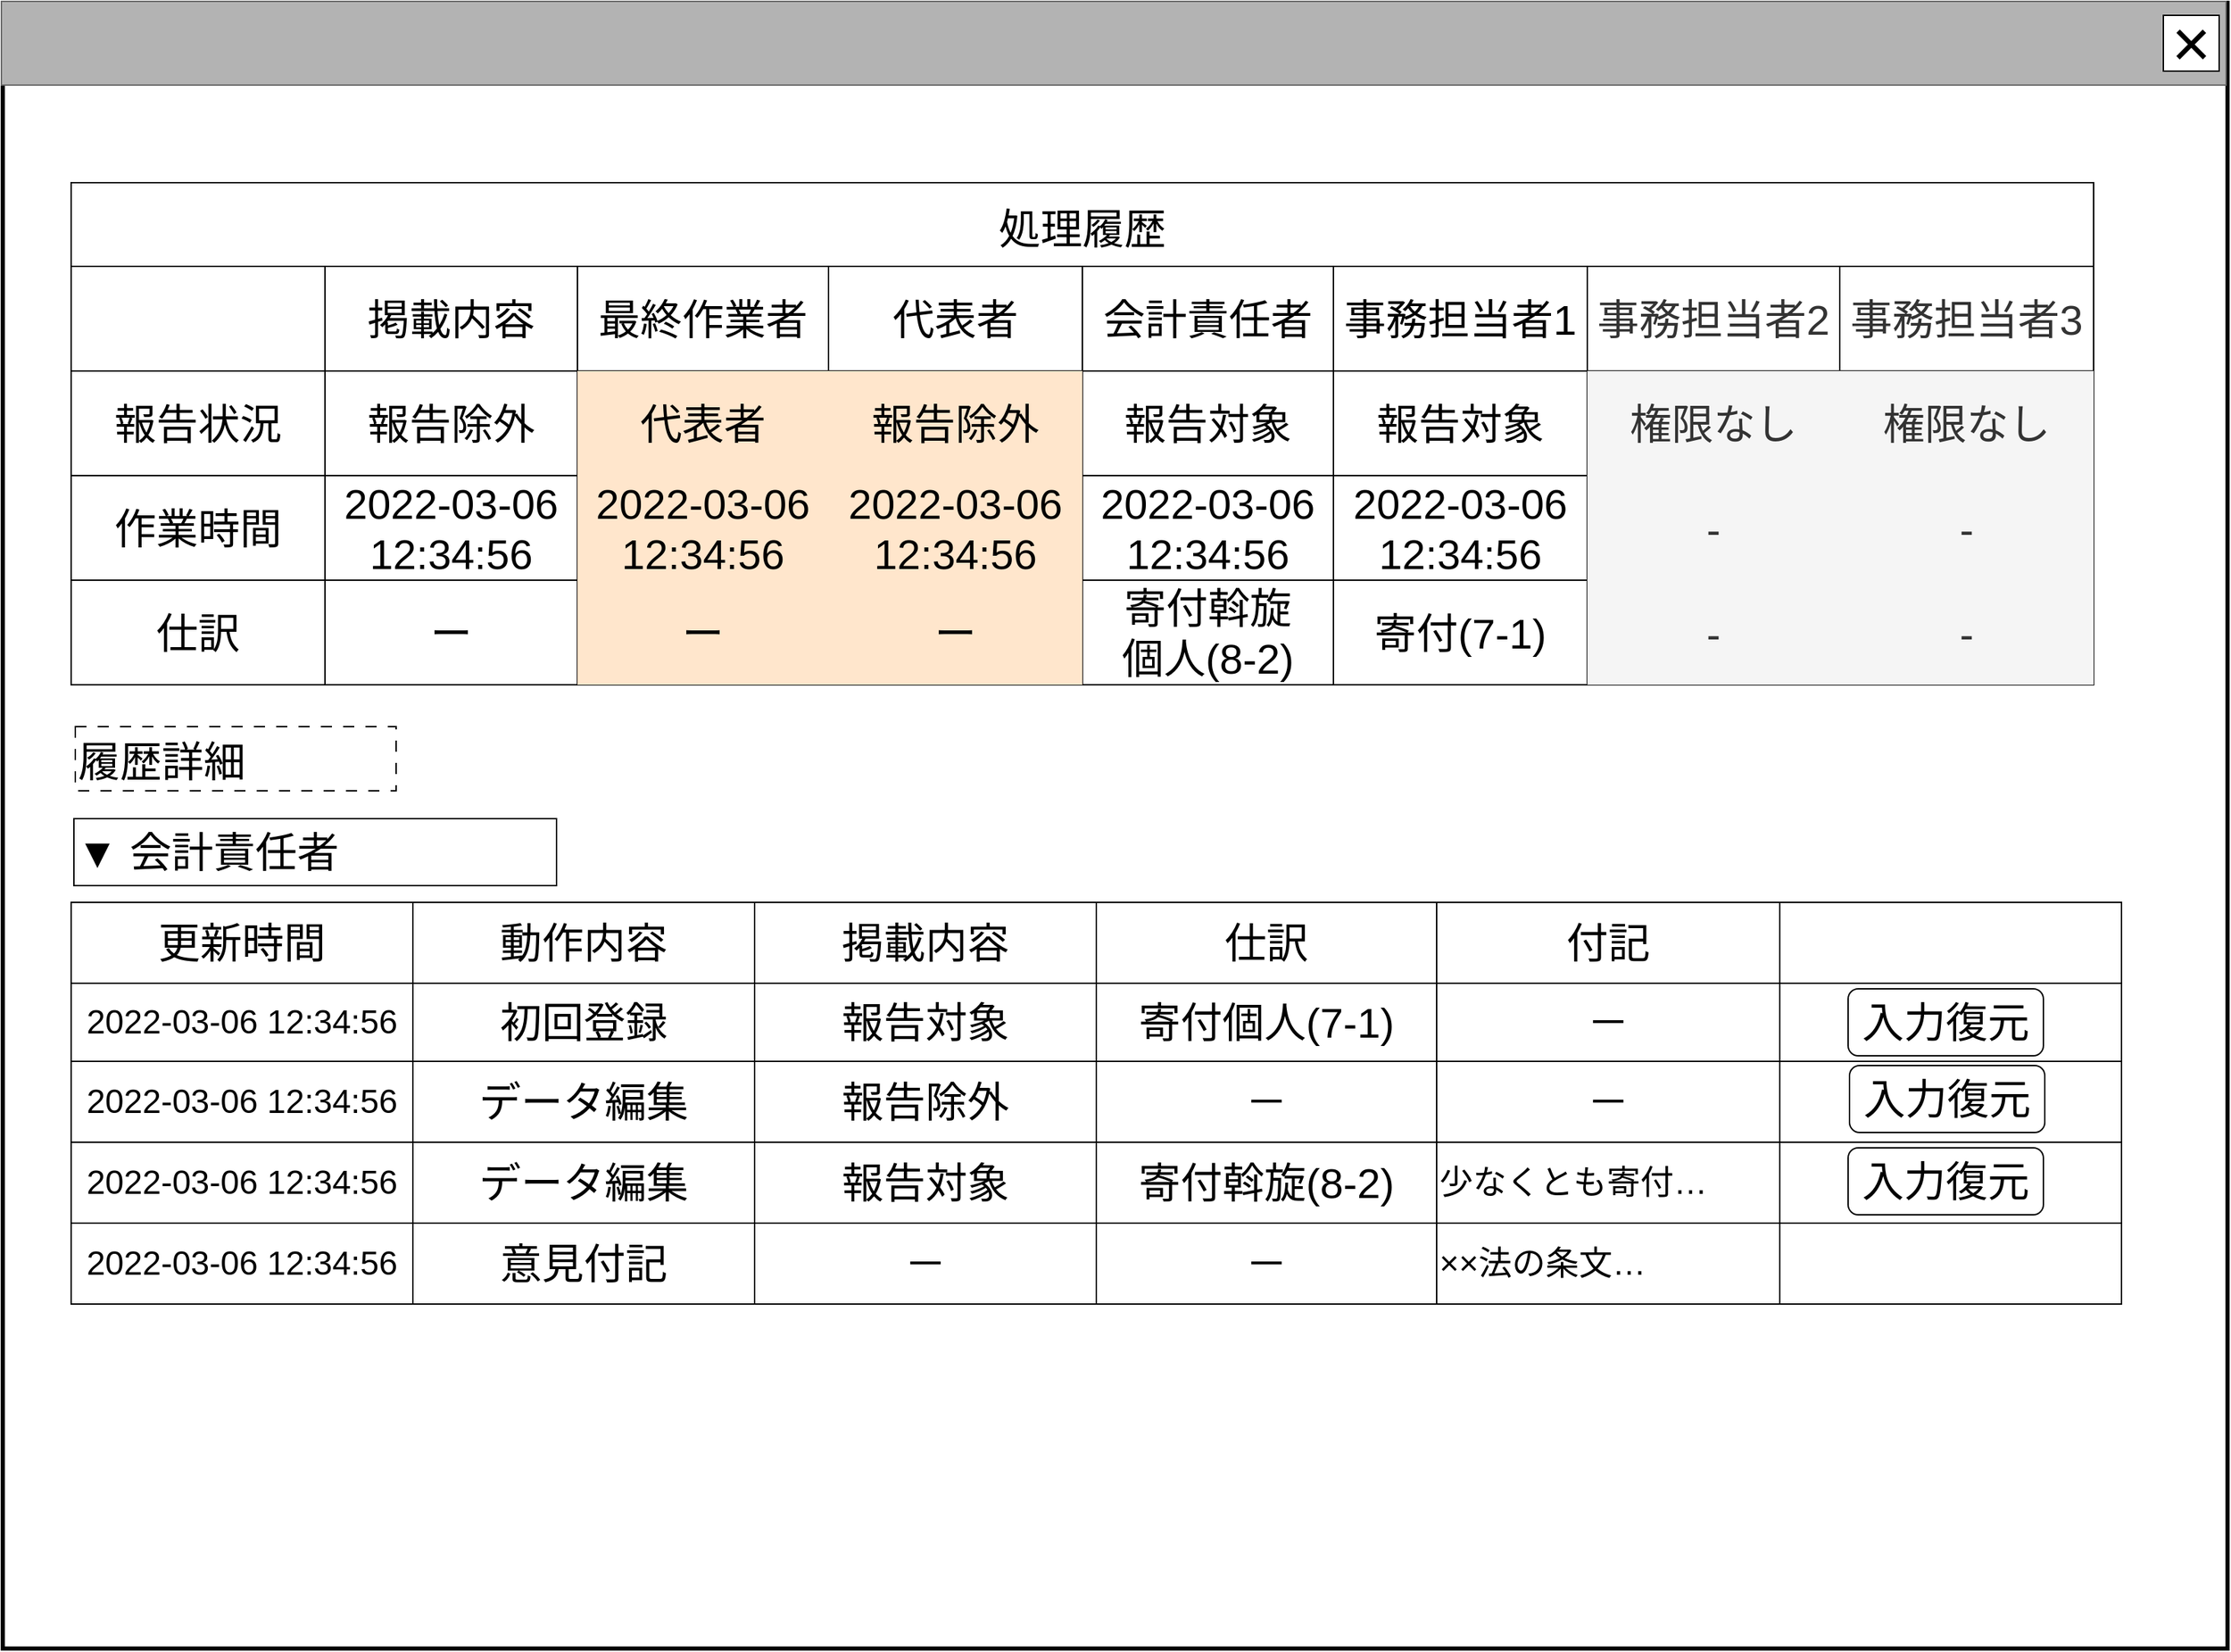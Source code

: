 <mxfile version="22.1.2" type="device">
  <diagram name="ページ1" id="LE8fIzdrHe0wcv1LTvfw">
    <mxGraphModel dx="2429" dy="1434" grid="1" gridSize="10" guides="1" tooltips="1" connect="1" arrows="1" fold="1" page="1" pageScale="1" pageWidth="1600" pageHeight="1200" math="0" shadow="0">
      <root>
        <mxCell id="0" />
        <mxCell id="cFaB45KztUIKXS-_cTrr-4" value="背景" style="locked=1;" parent="0" visible="0" />
        <mxCell id="cFaB45KztUIKXS-_cTrr-5" value="" style="rounded=0;whiteSpace=wrap;html=1;strokeWidth=3;" parent="cFaB45KztUIKXS-_cTrr-4" vertex="1">
          <mxGeometry x="1" y="1" width="1595" height="1180" as="geometry" />
        </mxCell>
        <mxCell id="cFaB45KztUIKXS-_cTrr-6" value="" style="rounded=0;whiteSpace=wrap;html=1;fillColor=#B3B3B3;fontColor=#333333;strokeColor=#666666;" parent="cFaB45KztUIKXS-_cTrr-4" vertex="1">
          <mxGeometry width="1595" height="60" as="geometry" />
        </mxCell>
        <mxCell id="cFaB45KztUIKXS-_cTrr-7" value="&lt;font style=&quot;font-size: 48px;&quot;&gt;×&lt;/font&gt;" style="rounded=0;whiteSpace=wrap;html=1;" parent="cFaB45KztUIKXS-_cTrr-4" vertex="1">
          <mxGeometry x="1550" y="10" width="40" height="40" as="geometry" />
        </mxCell>
        <mxCell id="cFaB45KztUIKXS-_cTrr-8" value="" style="rounded=0;whiteSpace=wrap;html=1;" parent="cFaB45KztUIKXS-_cTrr-4" vertex="1">
          <mxGeometry x="830" y="670" width="120" height="60" as="geometry" />
        </mxCell>
        <mxCell id="cFaB45KztUIKXS-_cTrr-9" value="ウインドウ" style="locked=1;" parent="0" />
        <mxCell id="cFaB45KztUIKXS-_cTrr-10" value="" style="rounded=0;whiteSpace=wrap;html=1;strokeWidth=3;" parent="cFaB45KztUIKXS-_cTrr-9" vertex="1">
          <mxGeometry x="1" y="1" width="1595" height="1180" as="geometry" />
        </mxCell>
        <mxCell id="cFaB45KztUIKXS-_cTrr-11" value="" style="rounded=0;whiteSpace=wrap;html=1;fillColor=#B3B3B3;fontColor=#333333;strokeColor=#666666;" parent="cFaB45KztUIKXS-_cTrr-9" vertex="1">
          <mxGeometry width="1595" height="60" as="geometry" />
        </mxCell>
        <mxCell id="cFaB45KztUIKXS-_cTrr-12" value="&lt;font style=&quot;font-size: 48px;&quot;&gt;×&lt;/font&gt;" style="rounded=0;whiteSpace=wrap;html=1;" parent="cFaB45KztUIKXS-_cTrr-9" vertex="1">
          <mxGeometry x="1550" y="10" width="40" height="40" as="geometry" />
        </mxCell>
        <mxCell id="cFaB45KztUIKXS-_cTrr-14" value="名称未設定レイヤ" style="" parent="0" />
        <mxCell id="TxczZguwrJ-QLl2Ewce2-0" value="処理履歴" style="shape=table;startSize=60;container=1;collapsible=0;childLayout=tableLayout;strokeColor=default;fontSize=30;" parent="cFaB45KztUIKXS-_cTrr-14" vertex="1">
          <mxGeometry x="50" y="130" width="1450" height="360" as="geometry" />
        </mxCell>
        <mxCell id="TxczZguwrJ-QLl2Ewce2-1" value="" style="shape=tableRow;horizontal=0;startSize=0;swimlaneHead=0;swimlaneBody=0;strokeColor=inherit;top=0;left=0;bottom=0;right=0;collapsible=0;dropTarget=0;fillColor=none;points=[[0,0.5],[1,0.5]];portConstraint=eastwest;fontSize=16;" parent="TxczZguwrJ-QLl2Ewce2-0" vertex="1">
          <mxGeometry y="60" width="1450" height="75" as="geometry" />
        </mxCell>
        <mxCell id="TxczZguwrJ-QLl2Ewce2-25" style="shape=partialRectangle;html=1;whiteSpace=wrap;connectable=0;strokeColor=inherit;overflow=hidden;fillColor=none;top=0;left=0;bottom=0;right=0;pointerEvents=1;fontSize=16;" parent="TxczZguwrJ-QLl2Ewce2-1" vertex="1">
          <mxGeometry width="182" height="75" as="geometry">
            <mxRectangle width="182" height="75" as="alternateBounds" />
          </mxGeometry>
        </mxCell>
        <mxCell id="TxczZguwrJ-QLl2Ewce2-22" value="&lt;font style=&quot;font-size: 30px;&quot;&gt;掲載内容&lt;/font&gt;" style="shape=partialRectangle;html=1;whiteSpace=wrap;connectable=0;strokeColor=inherit;overflow=hidden;fillColor=none;top=0;left=0;bottom=0;right=0;pointerEvents=1;fontSize=16;" parent="TxczZguwrJ-QLl2Ewce2-1" vertex="1">
          <mxGeometry x="182" width="181" height="75" as="geometry">
            <mxRectangle width="181" height="75" as="alternateBounds" />
          </mxGeometry>
        </mxCell>
        <mxCell id="TxczZguwrJ-QLl2Ewce2-19" value="&lt;font style=&quot;font-size: 30px;&quot;&gt;最終作業者&lt;/font&gt;" style="shape=partialRectangle;html=1;whiteSpace=wrap;connectable=0;strokeColor=inherit;overflow=hidden;fillColor=none;top=0;left=0;bottom=0;right=0;pointerEvents=1;fontSize=16;" parent="TxczZguwrJ-QLl2Ewce2-1" vertex="1">
          <mxGeometry x="363" width="180" height="75" as="geometry">
            <mxRectangle width="180" height="75" as="alternateBounds" />
          </mxGeometry>
        </mxCell>
        <mxCell id="TxczZguwrJ-QLl2Ewce2-16" value="&lt;font style=&quot;font-size: 30px;&quot;&gt;代表者&lt;/font&gt;" style="shape=partialRectangle;html=1;whiteSpace=wrap;connectable=0;strokeColor=inherit;overflow=hidden;fillColor=none;top=0;left=0;bottom=0;right=0;pointerEvents=1;fontSize=16;" parent="TxczZguwrJ-QLl2Ewce2-1" vertex="1">
          <mxGeometry x="543" width="182" height="75" as="geometry">
            <mxRectangle width="182" height="75" as="alternateBounds" />
          </mxGeometry>
        </mxCell>
        <mxCell id="TxczZguwrJ-QLl2Ewce2-2" value="&lt;font style=&quot;font-size: 30px;&quot;&gt;会計責任者&lt;/font&gt;" style="shape=partialRectangle;html=1;whiteSpace=wrap;connectable=0;strokeColor=inherit;overflow=hidden;fillColor=none;top=0;left=0;bottom=0;right=0;pointerEvents=1;fontSize=16;" parent="TxczZguwrJ-QLl2Ewce2-1" vertex="1">
          <mxGeometry x="725" width="180" height="75" as="geometry">
            <mxRectangle width="180" height="75" as="alternateBounds" />
          </mxGeometry>
        </mxCell>
        <mxCell id="TxczZguwrJ-QLl2Ewce2-3" value="&lt;font style=&quot;font-size: 30px;&quot;&gt;事務担当者1&lt;/font&gt;" style="shape=partialRectangle;html=1;whiteSpace=wrap;connectable=0;strokeColor=inherit;overflow=hidden;fillColor=none;top=0;left=0;bottom=0;right=0;pointerEvents=1;fontSize=16;" parent="TxczZguwrJ-QLl2Ewce2-1" vertex="1">
          <mxGeometry x="905" width="182" height="75" as="geometry">
            <mxRectangle width="182" height="75" as="alternateBounds" />
          </mxGeometry>
        </mxCell>
        <mxCell id="TxczZguwrJ-QLl2Ewce2-13" value="&lt;font style=&quot;font-size: 30px;&quot;&gt;事務担当者2&lt;/font&gt;" style="shape=partialRectangle;html=1;whiteSpace=wrap;connectable=0;strokeColor=#666666;overflow=hidden;fillColor=none;top=0;left=0;bottom=0;right=0;pointerEvents=1;fontSize=16;fontColor=#333333;" parent="TxczZguwrJ-QLl2Ewce2-1" vertex="1">
          <mxGeometry x="1087" width="181" height="75" as="geometry">
            <mxRectangle width="181" height="75" as="alternateBounds" />
          </mxGeometry>
        </mxCell>
        <mxCell id="TxczZguwrJ-QLl2Ewce2-4" value="&lt;font style=&quot;font-size: 30px;&quot;&gt;事務担当者3&lt;/font&gt;" style="shape=partialRectangle;html=1;whiteSpace=wrap;connectable=0;strokeColor=#666666;overflow=hidden;fillColor=none;top=0;left=0;bottom=0;right=0;pointerEvents=1;fontSize=16;fontColor=#333333;" parent="TxczZguwrJ-QLl2Ewce2-1" vertex="1">
          <mxGeometry x="1268" width="182" height="75" as="geometry">
            <mxRectangle width="182" height="75" as="alternateBounds" />
          </mxGeometry>
        </mxCell>
        <mxCell id="TxczZguwrJ-QLl2Ewce2-9" value="" style="shape=tableRow;horizontal=0;startSize=0;swimlaneHead=0;swimlaneBody=0;strokeColor=inherit;top=0;left=0;bottom=0;right=0;collapsible=0;dropTarget=0;fillColor=none;points=[[0,0.5],[1,0.5]];portConstraint=eastwest;fontSize=16;" parent="TxczZguwrJ-QLl2Ewce2-0" vertex="1">
          <mxGeometry y="135" width="1450" height="75" as="geometry" />
        </mxCell>
        <mxCell id="TxczZguwrJ-QLl2Ewce2-27" value="&lt;font style=&quot;font-size: 30px;&quot;&gt;報告状況&lt;/font&gt;" style="shape=partialRectangle;html=1;whiteSpace=wrap;connectable=0;strokeColor=inherit;overflow=hidden;fillColor=none;top=0;left=0;bottom=0;right=0;pointerEvents=1;fontSize=16;" parent="TxczZguwrJ-QLl2Ewce2-9" vertex="1">
          <mxGeometry width="182" height="75" as="geometry">
            <mxRectangle width="182" height="75" as="alternateBounds" />
          </mxGeometry>
        </mxCell>
        <mxCell id="TxczZguwrJ-QLl2Ewce2-24" value="&lt;font style=&quot;font-size: 30px;&quot;&gt;報告除外&lt;/font&gt;" style="shape=partialRectangle;html=1;whiteSpace=wrap;connectable=0;strokeColor=inherit;overflow=hidden;fillColor=none;top=0;left=0;bottom=0;right=0;pointerEvents=1;fontSize=16;" parent="TxczZguwrJ-QLl2Ewce2-9" vertex="1">
          <mxGeometry x="182" width="181" height="75" as="geometry">
            <mxRectangle width="181" height="75" as="alternateBounds" />
          </mxGeometry>
        </mxCell>
        <mxCell id="TxczZguwrJ-QLl2Ewce2-21" value="&lt;font style=&quot;font-size: 30px;&quot;&gt;代表者&lt;/font&gt;" style="shape=partialRectangle;html=1;whiteSpace=wrap;connectable=0;strokeColor=#d79b00;overflow=hidden;fillColor=#ffe6cc;top=0;left=0;bottom=0;right=0;pointerEvents=1;fontSize=16;" parent="TxczZguwrJ-QLl2Ewce2-9" vertex="1">
          <mxGeometry x="363" width="180" height="75" as="geometry">
            <mxRectangle width="180" height="75" as="alternateBounds" />
          </mxGeometry>
        </mxCell>
        <mxCell id="TxczZguwrJ-QLl2Ewce2-18" value="&lt;font style=&quot;font-size: 30px;&quot;&gt;報告除外&lt;/font&gt;" style="shape=partialRectangle;html=1;whiteSpace=wrap;connectable=0;strokeColor=#d79b00;overflow=hidden;fillColor=#ffe6cc;top=0;left=0;bottom=0;right=0;pointerEvents=1;fontSize=16;" parent="TxczZguwrJ-QLl2Ewce2-9" vertex="1">
          <mxGeometry x="543" width="182" height="75" as="geometry">
            <mxRectangle width="182" height="75" as="alternateBounds" />
          </mxGeometry>
        </mxCell>
        <mxCell id="TxczZguwrJ-QLl2Ewce2-10" value="&lt;font style=&quot;font-size: 30px;&quot;&gt;報告対象&lt;/font&gt;" style="shape=partialRectangle;html=1;whiteSpace=wrap;connectable=0;strokeColor=inherit;overflow=hidden;fillColor=none;top=0;left=0;bottom=0;right=0;pointerEvents=1;fontSize=16;" parent="TxczZguwrJ-QLl2Ewce2-9" vertex="1">
          <mxGeometry x="725" width="180" height="75" as="geometry">
            <mxRectangle width="180" height="75" as="alternateBounds" />
          </mxGeometry>
        </mxCell>
        <mxCell id="TxczZguwrJ-QLl2Ewce2-11" value="&lt;font style=&quot;font-size: 30px;&quot;&gt;報告対象&lt;/font&gt;" style="shape=partialRectangle;html=1;whiteSpace=wrap;connectable=0;strokeColor=inherit;overflow=hidden;fillColor=none;top=0;left=0;bottom=0;right=0;pointerEvents=1;fontSize=16;" parent="TxczZguwrJ-QLl2Ewce2-9" vertex="1">
          <mxGeometry x="905" width="182" height="75" as="geometry">
            <mxRectangle width="182" height="75" as="alternateBounds" />
          </mxGeometry>
        </mxCell>
        <mxCell id="TxczZguwrJ-QLl2Ewce2-15" value="&lt;font style=&quot;font-size: 30px;&quot;&gt;権限なし&lt;/font&gt;" style="shape=partialRectangle;html=1;whiteSpace=wrap;connectable=0;strokeColor=#666666;overflow=hidden;fillColor=#f5f5f5;top=0;left=0;bottom=0;right=0;pointerEvents=1;fontSize=16;fontColor=#333333;" parent="TxczZguwrJ-QLl2Ewce2-9" vertex="1">
          <mxGeometry x="1087" width="181" height="75" as="geometry">
            <mxRectangle width="181" height="75" as="alternateBounds" />
          </mxGeometry>
        </mxCell>
        <mxCell id="TxczZguwrJ-QLl2Ewce2-12" value="&lt;font style=&quot;font-size: 30px;&quot;&gt;権限なし&lt;/font&gt;" style="shape=partialRectangle;html=1;whiteSpace=wrap;connectable=0;strokeColor=#666666;overflow=hidden;fillColor=#f5f5f5;top=0;left=0;bottom=0;right=0;pointerEvents=1;fontSize=16;fontColor=#333333;" parent="TxczZguwrJ-QLl2Ewce2-9" vertex="1">
          <mxGeometry x="1268" width="182" height="75" as="geometry">
            <mxRectangle width="182" height="75" as="alternateBounds" />
          </mxGeometry>
        </mxCell>
        <mxCell id="TxczZguwrJ-QLl2Ewce2-28" style="shape=tableRow;horizontal=0;startSize=0;swimlaneHead=0;swimlaneBody=0;strokeColor=inherit;top=0;left=0;bottom=0;right=0;collapsible=0;dropTarget=0;fillColor=none;points=[[0,0.5],[1,0.5]];portConstraint=eastwest;fontSize=16;" parent="TxczZguwrJ-QLl2Ewce2-0" vertex="1">
          <mxGeometry y="210" width="1450" height="75" as="geometry" />
        </mxCell>
        <mxCell id="TxczZguwrJ-QLl2Ewce2-29" value="&lt;font style=&quot;font-size: 30px;&quot;&gt;作業時間&lt;/font&gt;" style="shape=partialRectangle;html=1;whiteSpace=wrap;connectable=0;strokeColor=inherit;overflow=hidden;fillColor=none;top=0;left=0;bottom=0;right=0;pointerEvents=1;fontSize=16;" parent="TxczZguwrJ-QLl2Ewce2-28" vertex="1">
          <mxGeometry width="182" height="75" as="geometry">
            <mxRectangle width="182" height="75" as="alternateBounds" />
          </mxGeometry>
        </mxCell>
        <mxCell id="TxczZguwrJ-QLl2Ewce2-30" value="&lt;font style=&quot;font-size: 30px;&quot;&gt;2022-03-06 12:34:56&lt;/font&gt;" style="shape=partialRectangle;html=1;whiteSpace=wrap;connectable=0;strokeColor=inherit;overflow=hidden;fillColor=none;top=0;left=0;bottom=0;right=0;pointerEvents=1;fontSize=16;" parent="TxczZguwrJ-QLl2Ewce2-28" vertex="1">
          <mxGeometry x="182" width="181" height="75" as="geometry">
            <mxRectangle width="181" height="75" as="alternateBounds" />
          </mxGeometry>
        </mxCell>
        <mxCell id="TxczZguwrJ-QLl2Ewce2-31" value="&lt;font style=&quot;font-size: 30px;&quot;&gt;2022-03-06 12:34:56&lt;/font&gt;" style="shape=partialRectangle;html=1;whiteSpace=wrap;connectable=0;strokeColor=#d79b00;overflow=hidden;fillColor=#ffe6cc;top=0;left=0;bottom=0;right=0;pointerEvents=1;fontSize=16;" parent="TxczZguwrJ-QLl2Ewce2-28" vertex="1">
          <mxGeometry x="363" width="180" height="75" as="geometry">
            <mxRectangle width="180" height="75" as="alternateBounds" />
          </mxGeometry>
        </mxCell>
        <mxCell id="TxczZguwrJ-QLl2Ewce2-32" value="&lt;font style=&quot;font-size: 30px;&quot;&gt;2022-03-06 12:34:56&lt;/font&gt;" style="shape=partialRectangle;html=1;whiteSpace=wrap;connectable=0;strokeColor=#d79b00;overflow=hidden;fillColor=#ffe6cc;top=0;left=0;bottom=0;right=0;pointerEvents=1;fontSize=16;" parent="TxczZguwrJ-QLl2Ewce2-28" vertex="1">
          <mxGeometry x="543" width="182" height="75" as="geometry">
            <mxRectangle width="182" height="75" as="alternateBounds" />
          </mxGeometry>
        </mxCell>
        <mxCell id="TxczZguwrJ-QLl2Ewce2-33" value="&lt;font style=&quot;font-size: 30px;&quot;&gt;2022-03-06 12:34:56&lt;/font&gt;" style="shape=partialRectangle;html=1;whiteSpace=wrap;connectable=0;strokeColor=inherit;overflow=hidden;fillColor=none;top=0;left=0;bottom=0;right=0;pointerEvents=1;fontSize=16;" parent="TxczZguwrJ-QLl2Ewce2-28" vertex="1">
          <mxGeometry x="725" width="180" height="75" as="geometry">
            <mxRectangle width="180" height="75" as="alternateBounds" />
          </mxGeometry>
        </mxCell>
        <mxCell id="TxczZguwrJ-QLl2Ewce2-34" value="&lt;font style=&quot;font-size: 30px;&quot;&gt;2022-03-06 12:34:56&lt;/font&gt;" style="shape=partialRectangle;html=1;whiteSpace=wrap;connectable=0;strokeColor=inherit;overflow=hidden;fillColor=none;top=0;left=0;bottom=0;right=0;pointerEvents=1;fontSize=16;" parent="TxczZguwrJ-QLl2Ewce2-28" vertex="1">
          <mxGeometry x="905" width="182" height="75" as="geometry">
            <mxRectangle width="182" height="75" as="alternateBounds" />
          </mxGeometry>
        </mxCell>
        <mxCell id="TxczZguwrJ-QLl2Ewce2-35" value="&lt;font style=&quot;font-size: 30px;&quot;&gt;-&lt;/font&gt;" style="shape=partialRectangle;html=1;whiteSpace=wrap;connectable=0;strokeColor=#666666;overflow=hidden;fillColor=#f5f5f5;top=0;left=0;bottom=0;right=0;pointerEvents=1;fontSize=16;fontColor=#333333;" parent="TxczZguwrJ-QLl2Ewce2-28" vertex="1">
          <mxGeometry x="1087" width="181" height="75" as="geometry">
            <mxRectangle width="181" height="75" as="alternateBounds" />
          </mxGeometry>
        </mxCell>
        <mxCell id="TxczZguwrJ-QLl2Ewce2-36" value="&lt;font style=&quot;font-size: 30px;&quot;&gt;-&lt;/font&gt;" style="shape=partialRectangle;html=1;whiteSpace=wrap;connectable=0;strokeColor=#666666;overflow=hidden;fillColor=#f5f5f5;top=0;left=0;bottom=0;right=0;pointerEvents=1;fontSize=16;fontColor=#333333;" parent="TxczZguwrJ-QLl2Ewce2-28" vertex="1">
          <mxGeometry x="1268" width="182" height="75" as="geometry">
            <mxRectangle width="182" height="75" as="alternateBounds" />
          </mxGeometry>
        </mxCell>
        <mxCell id="TxczZguwrJ-QLl2Ewce2-37" style="shape=tableRow;horizontal=0;startSize=0;swimlaneHead=0;swimlaneBody=0;strokeColor=inherit;top=0;left=0;bottom=0;right=0;collapsible=0;dropTarget=0;fillColor=none;points=[[0,0.5],[1,0.5]];portConstraint=eastwest;fontSize=16;" parent="TxczZguwrJ-QLl2Ewce2-0" vertex="1">
          <mxGeometry y="285" width="1450" height="75" as="geometry" />
        </mxCell>
        <mxCell id="TxczZguwrJ-QLl2Ewce2-38" value="&lt;span style=&quot;font-size: 30px;&quot;&gt;仕訳&lt;/span&gt;" style="shape=partialRectangle;html=1;whiteSpace=wrap;connectable=0;strokeColor=inherit;overflow=hidden;fillColor=none;top=0;left=0;bottom=0;right=0;pointerEvents=1;fontSize=16;" parent="TxczZguwrJ-QLl2Ewce2-37" vertex="1">
          <mxGeometry width="182" height="75" as="geometry">
            <mxRectangle width="182" height="75" as="alternateBounds" />
          </mxGeometry>
        </mxCell>
        <mxCell id="TxczZguwrJ-QLl2Ewce2-39" value="&lt;font style=&quot;font-size: 30px;&quot;&gt;ー&lt;/font&gt;" style="shape=partialRectangle;html=1;whiteSpace=wrap;connectable=0;strokeColor=inherit;overflow=hidden;fillColor=none;top=0;left=0;bottom=0;right=0;pointerEvents=1;fontSize=16;" parent="TxczZguwrJ-QLl2Ewce2-37" vertex="1">
          <mxGeometry x="182" width="181" height="75" as="geometry">
            <mxRectangle width="181" height="75" as="alternateBounds" />
          </mxGeometry>
        </mxCell>
        <mxCell id="TxczZguwrJ-QLl2Ewce2-40" value="&lt;font style=&quot;font-size: 30px;&quot;&gt;ー&lt;/font&gt;" style="shape=partialRectangle;html=1;whiteSpace=wrap;connectable=0;strokeColor=#d79b00;overflow=hidden;fillColor=#ffe6cc;top=0;left=0;bottom=0;right=0;pointerEvents=1;fontSize=16;" parent="TxczZguwrJ-QLl2Ewce2-37" vertex="1">
          <mxGeometry x="363" width="180" height="75" as="geometry">
            <mxRectangle width="180" height="75" as="alternateBounds" />
          </mxGeometry>
        </mxCell>
        <mxCell id="TxczZguwrJ-QLl2Ewce2-41" value="&lt;font style=&quot;font-size: 30px;&quot;&gt;ー&lt;/font&gt;" style="shape=partialRectangle;html=1;whiteSpace=wrap;connectable=0;strokeColor=#d79b00;overflow=hidden;fillColor=#ffe6cc;top=0;left=0;bottom=0;right=0;pointerEvents=1;fontSize=16;" parent="TxczZguwrJ-QLl2Ewce2-37" vertex="1">
          <mxGeometry x="543" width="182" height="75" as="geometry">
            <mxRectangle width="182" height="75" as="alternateBounds" />
          </mxGeometry>
        </mxCell>
        <mxCell id="TxczZguwrJ-QLl2Ewce2-42" value="&lt;font style=&quot;font-size: 30px;&quot;&gt;寄付斡旋&lt;br&gt;個人(8-2)&lt;/font&gt;" style="shape=partialRectangle;html=1;whiteSpace=wrap;connectable=0;strokeColor=inherit;overflow=hidden;fillColor=none;top=0;left=0;bottom=0;right=0;pointerEvents=1;fontSize=16;" parent="TxczZguwrJ-QLl2Ewce2-37" vertex="1">
          <mxGeometry x="725" width="180" height="75" as="geometry">
            <mxRectangle width="180" height="75" as="alternateBounds" />
          </mxGeometry>
        </mxCell>
        <mxCell id="TxczZguwrJ-QLl2Ewce2-43" value="&lt;font style=&quot;font-size: 30px;&quot;&gt;寄付(7-1)&lt;/font&gt;" style="shape=partialRectangle;html=1;whiteSpace=wrap;connectable=0;strokeColor=inherit;overflow=hidden;fillColor=none;top=0;left=0;bottom=0;right=0;pointerEvents=1;fontSize=16;" parent="TxczZguwrJ-QLl2Ewce2-37" vertex="1">
          <mxGeometry x="905" width="182" height="75" as="geometry">
            <mxRectangle width="182" height="75" as="alternateBounds" />
          </mxGeometry>
        </mxCell>
        <mxCell id="TxczZguwrJ-QLl2Ewce2-44" value="&lt;font style=&quot;font-size: 30px;&quot;&gt;-&lt;/font&gt;" style="shape=partialRectangle;html=1;whiteSpace=wrap;connectable=0;strokeColor=#666666;overflow=hidden;fillColor=#f5f5f5;top=0;left=0;bottom=0;right=0;pointerEvents=1;fontSize=16;fontColor=#333333;" parent="TxczZguwrJ-QLl2Ewce2-37" vertex="1">
          <mxGeometry x="1087" width="181" height="75" as="geometry">
            <mxRectangle width="181" height="75" as="alternateBounds" />
          </mxGeometry>
        </mxCell>
        <mxCell id="TxczZguwrJ-QLl2Ewce2-45" value="&lt;font style=&quot;font-size: 30px;&quot;&gt;-&lt;/font&gt;" style="shape=partialRectangle;html=1;whiteSpace=wrap;connectable=0;strokeColor=#666666;overflow=hidden;fillColor=#f5f5f5;top=0;left=0;bottom=0;right=0;pointerEvents=1;fontSize=16;fontColor=#333333;" parent="TxczZguwrJ-QLl2Ewce2-37" vertex="1">
          <mxGeometry x="1268" width="182" height="75" as="geometry">
            <mxRectangle width="182" height="75" as="alternateBounds" />
          </mxGeometry>
        </mxCell>
        <mxCell id="TxczZguwrJ-QLl2Ewce2-46" value="&lt;div style=&quot;&quot;&gt;&lt;font style=&quot;font-size: 30px;&quot;&gt;▼ 会計責任者&lt;/font&gt;&lt;/div&gt;" style="rounded=0;whiteSpace=wrap;html=1;align=left;" parent="cFaB45KztUIKXS-_cTrr-14" vertex="1">
          <mxGeometry x="52" y="586" width="346" height="48" as="geometry" />
        </mxCell>
        <mxCell id="TxczZguwrJ-QLl2Ewce2-47" value="&lt;font style=&quot;font-size: 30px;&quot;&gt;履歴詳細&lt;/font&gt;" style="rounded=0;whiteSpace=wrap;html=1;align=left;dashed=1;dashPattern=8 8;verticalAlign=bottom;" parent="cFaB45KztUIKXS-_cTrr-14" vertex="1">
          <mxGeometry x="53" y="520" width="230" height="46" as="geometry" />
        </mxCell>
        <mxCell id="TxczZguwrJ-QLl2Ewce2-48" value="" style="childLayout=tableLayout;recursiveResize=0;shadow=0;fillColor=none;" parent="cFaB45KztUIKXS-_cTrr-14" vertex="1">
          <mxGeometry x="50" y="646" width="1470" height="288" as="geometry" />
        </mxCell>
        <mxCell id="TxczZguwrJ-QLl2Ewce2-49" value="" style="shape=tableRow;horizontal=0;startSize=0;swimlaneHead=0;swimlaneBody=0;top=0;left=0;bottom=0;right=0;dropTarget=0;collapsible=0;recursiveResize=0;expand=0;fontStyle=0;fillColor=none;strokeColor=inherit;" parent="TxczZguwrJ-QLl2Ewce2-48" vertex="1">
          <mxGeometry width="1470" height="58" as="geometry" />
        </mxCell>
        <mxCell id="TxczZguwrJ-QLl2Ewce2-64" value="&lt;font style=&quot;font-size: 30px;&quot;&gt;更新時間&lt;/font&gt;" style="connectable=0;recursiveResize=0;strokeColor=inherit;fillColor=none;align=center;whiteSpace=wrap;html=1;" parent="TxczZguwrJ-QLl2Ewce2-49" vertex="1">
          <mxGeometry width="245" height="58" as="geometry">
            <mxRectangle width="245" height="58" as="alternateBounds" />
          </mxGeometry>
        </mxCell>
        <mxCell id="TxczZguwrJ-QLl2Ewce2-61" value="&lt;font style=&quot;font-size: 30px;&quot;&gt;動作内容&lt;/font&gt;" style="connectable=0;recursiveResize=0;strokeColor=inherit;fillColor=none;align=center;whiteSpace=wrap;html=1;" parent="TxczZguwrJ-QLl2Ewce2-49" vertex="1">
          <mxGeometry x="245" width="245" height="58" as="geometry">
            <mxRectangle width="245" height="58" as="alternateBounds" />
          </mxGeometry>
        </mxCell>
        <mxCell id="TxczZguwrJ-QLl2Ewce2-50" value="&lt;span style=&quot;font-size: 30px;&quot;&gt;掲載内容&lt;/span&gt;" style="connectable=0;recursiveResize=0;strokeColor=inherit;fillColor=none;align=center;whiteSpace=wrap;html=1;" parent="TxczZguwrJ-QLl2Ewce2-49" vertex="1">
          <mxGeometry x="490" width="245" height="58" as="geometry">
            <mxRectangle width="245" height="58" as="alternateBounds" />
          </mxGeometry>
        </mxCell>
        <mxCell id="TxczZguwrJ-QLl2Ewce2-51" value="&lt;font style=&quot;font-size: 30px;&quot;&gt;仕訳&lt;/font&gt;" style="connectable=0;recursiveResize=0;strokeColor=inherit;fillColor=none;align=center;whiteSpace=wrap;html=1;" parent="TxczZguwrJ-QLl2Ewce2-49" vertex="1">
          <mxGeometry x="735" width="244" height="58" as="geometry">
            <mxRectangle width="244" height="58" as="alternateBounds" />
          </mxGeometry>
        </mxCell>
        <mxCell id="TxczZguwrJ-QLl2Ewce2-52" value="&lt;font style=&quot;font-size: 30px;&quot;&gt;付記&lt;/font&gt;" style="connectable=0;recursiveResize=0;strokeColor=inherit;fillColor=none;align=center;whiteSpace=wrap;html=1;" parent="TxczZguwrJ-QLl2Ewce2-49" vertex="1">
          <mxGeometry x="979" width="246" height="58" as="geometry">
            <mxRectangle width="246" height="58" as="alternateBounds" />
          </mxGeometry>
        </mxCell>
        <mxCell id="TxczZguwrJ-QLl2Ewce2-73" style="connectable=0;recursiveResize=0;strokeColor=inherit;fillColor=none;align=center;whiteSpace=wrap;html=1;" parent="TxczZguwrJ-QLl2Ewce2-49" vertex="1">
          <mxGeometry x="1225" width="245" height="58" as="geometry">
            <mxRectangle width="245" height="58" as="alternateBounds" />
          </mxGeometry>
        </mxCell>
        <mxCell id="TxczZguwrJ-QLl2Ewce2-53" style="shape=tableRow;horizontal=0;startSize=0;swimlaneHead=0;swimlaneBody=0;top=0;left=0;bottom=0;right=0;dropTarget=0;collapsible=0;recursiveResize=0;expand=0;fontStyle=0;fillColor=none;strokeColor=inherit;" parent="TxczZguwrJ-QLl2Ewce2-48" vertex="1">
          <mxGeometry y="58" width="1470" height="56" as="geometry" />
        </mxCell>
        <mxCell id="TxczZguwrJ-QLl2Ewce2-65" value="&lt;font style=&quot;font-size: 24px;&quot;&gt;2022-03-06 12:34:56&lt;/font&gt;" style="connectable=0;recursiveResize=0;strokeColor=inherit;fillColor=none;align=center;whiteSpace=wrap;html=1;" parent="TxczZguwrJ-QLl2Ewce2-53" vertex="1">
          <mxGeometry width="245" height="56" as="geometry">
            <mxRectangle width="245" height="56" as="alternateBounds" />
          </mxGeometry>
        </mxCell>
        <mxCell id="TxczZguwrJ-QLl2Ewce2-62" value="&lt;font style=&quot;font-size: 30px;&quot;&gt;初回登録&lt;/font&gt;" style="connectable=0;recursiveResize=0;strokeColor=inherit;fillColor=none;align=center;whiteSpace=wrap;html=1;" parent="TxczZguwrJ-QLl2Ewce2-53" vertex="1">
          <mxGeometry x="245" width="245" height="56" as="geometry">
            <mxRectangle width="245" height="56" as="alternateBounds" />
          </mxGeometry>
        </mxCell>
        <mxCell id="TxczZguwrJ-QLl2Ewce2-54" value="&lt;font style=&quot;font-size: 30px;&quot;&gt;報告対象&lt;/font&gt;" style="connectable=0;recursiveResize=0;strokeColor=inherit;fillColor=none;align=center;whiteSpace=wrap;html=1;" parent="TxczZguwrJ-QLl2Ewce2-53" vertex="1">
          <mxGeometry x="490" width="245" height="56" as="geometry">
            <mxRectangle width="245" height="56" as="alternateBounds" />
          </mxGeometry>
        </mxCell>
        <mxCell id="TxczZguwrJ-QLl2Ewce2-55" value="&lt;font style=&quot;font-size: 30px;&quot;&gt;寄付個人(7-1)&lt;/font&gt;" style="connectable=0;recursiveResize=0;strokeColor=inherit;fillColor=none;align=center;whiteSpace=wrap;html=1;" parent="TxczZguwrJ-QLl2Ewce2-53" vertex="1">
          <mxGeometry x="735" width="244" height="56" as="geometry">
            <mxRectangle width="244" height="56" as="alternateBounds" />
          </mxGeometry>
        </mxCell>
        <mxCell id="TxczZguwrJ-QLl2Ewce2-56" value="&lt;span style=&quot;font-size: 30px;&quot;&gt;－&lt;/span&gt;" style="connectable=0;recursiveResize=0;strokeColor=inherit;fillColor=none;align=center;whiteSpace=wrap;html=1;" parent="TxczZguwrJ-QLl2Ewce2-53" vertex="1">
          <mxGeometry x="979" width="246" height="56" as="geometry">
            <mxRectangle width="246" height="56" as="alternateBounds" />
          </mxGeometry>
        </mxCell>
        <mxCell id="TxczZguwrJ-QLl2Ewce2-74" value="" style="connectable=0;recursiveResize=0;strokeColor=inherit;fillColor=none;align=center;whiteSpace=wrap;html=1;" parent="TxczZguwrJ-QLl2Ewce2-53" vertex="1">
          <mxGeometry x="1225" width="245" height="56" as="geometry">
            <mxRectangle width="245" height="56" as="alternateBounds" />
          </mxGeometry>
        </mxCell>
        <mxCell id="TxczZguwrJ-QLl2Ewce2-57" style="shape=tableRow;horizontal=0;startSize=0;swimlaneHead=0;swimlaneBody=0;top=0;left=0;bottom=0;right=0;dropTarget=0;collapsible=0;recursiveResize=0;expand=0;fontStyle=0;fillColor=none;strokeColor=inherit;" parent="TxczZguwrJ-QLl2Ewce2-48" vertex="1">
          <mxGeometry y="114" width="1470" height="58" as="geometry" />
        </mxCell>
        <mxCell id="TxczZguwrJ-QLl2Ewce2-66" value="&lt;font style=&quot;font-size: 24px;&quot;&gt;2022-03-06 12:34:56&lt;/font&gt;" style="connectable=0;recursiveResize=0;strokeColor=inherit;fillColor=none;align=center;whiteSpace=wrap;html=1;" parent="TxczZguwrJ-QLl2Ewce2-57" vertex="1">
          <mxGeometry width="245" height="58" as="geometry">
            <mxRectangle width="245" height="58" as="alternateBounds" />
          </mxGeometry>
        </mxCell>
        <mxCell id="TxczZguwrJ-QLl2Ewce2-63" value="&lt;font style=&quot;font-size: 30px;&quot;&gt;データ編集&lt;/font&gt;" style="connectable=0;recursiveResize=0;strokeColor=inherit;fillColor=none;align=center;whiteSpace=wrap;html=1;" parent="TxczZguwrJ-QLl2Ewce2-57" vertex="1">
          <mxGeometry x="245" width="245" height="58" as="geometry">
            <mxRectangle width="245" height="58" as="alternateBounds" />
          </mxGeometry>
        </mxCell>
        <mxCell id="TxczZguwrJ-QLl2Ewce2-58" value="&lt;font style=&quot;font-size: 30px;&quot;&gt;報告除外&lt;/font&gt;" style="connectable=0;recursiveResize=0;strokeColor=inherit;fillColor=none;align=center;whiteSpace=wrap;html=1;" parent="TxczZguwrJ-QLl2Ewce2-57" vertex="1">
          <mxGeometry x="490" width="245" height="58" as="geometry">
            <mxRectangle width="245" height="58" as="alternateBounds" />
          </mxGeometry>
        </mxCell>
        <mxCell id="TxczZguwrJ-QLl2Ewce2-59" value="&lt;font style=&quot;font-size: 30px;&quot;&gt;－&lt;/font&gt;" style="connectable=0;recursiveResize=0;strokeColor=inherit;fillColor=none;align=center;whiteSpace=wrap;html=1;" parent="TxczZguwrJ-QLl2Ewce2-57" vertex="1">
          <mxGeometry x="735" width="244" height="58" as="geometry">
            <mxRectangle width="244" height="58" as="alternateBounds" />
          </mxGeometry>
        </mxCell>
        <mxCell id="TxczZguwrJ-QLl2Ewce2-60" value="&lt;font style=&quot;font-size: 30px;&quot;&gt;－&lt;/font&gt;" style="connectable=0;recursiveResize=0;strokeColor=inherit;fillColor=none;align=center;whiteSpace=wrap;html=1;" parent="TxczZguwrJ-QLl2Ewce2-57" vertex="1">
          <mxGeometry x="979" width="246" height="58" as="geometry">
            <mxRectangle width="246" height="58" as="alternateBounds" />
          </mxGeometry>
        </mxCell>
        <mxCell id="TxczZguwrJ-QLl2Ewce2-75" style="connectable=0;recursiveResize=0;strokeColor=inherit;fillColor=none;align=center;whiteSpace=wrap;html=1;" parent="TxczZguwrJ-QLl2Ewce2-57" vertex="1">
          <mxGeometry x="1225" width="245" height="58" as="geometry">
            <mxRectangle width="245" height="58" as="alternateBounds" />
          </mxGeometry>
        </mxCell>
        <mxCell id="TxczZguwrJ-QLl2Ewce2-67" style="shape=tableRow;horizontal=0;startSize=0;swimlaneHead=0;swimlaneBody=0;top=0;left=0;bottom=0;right=0;dropTarget=0;collapsible=0;recursiveResize=0;expand=0;fontStyle=0;fillColor=none;strokeColor=inherit;" parent="TxczZguwrJ-QLl2Ewce2-48" vertex="1">
          <mxGeometry y="172" width="1470" height="58" as="geometry" />
        </mxCell>
        <mxCell id="TxczZguwrJ-QLl2Ewce2-68" value="&lt;font style=&quot;font-size: 24px;&quot;&gt;2022-03-06 12:34:56&lt;/font&gt;" style="connectable=0;recursiveResize=0;strokeColor=inherit;fillColor=none;align=center;whiteSpace=wrap;html=1;" parent="TxczZguwrJ-QLl2Ewce2-67" vertex="1">
          <mxGeometry width="245" height="58" as="geometry">
            <mxRectangle width="245" height="58" as="alternateBounds" />
          </mxGeometry>
        </mxCell>
        <mxCell id="TxczZguwrJ-QLl2Ewce2-69" value="&lt;font style=&quot;font-size: 30px;&quot;&gt;データ編集&lt;/font&gt;" style="connectable=0;recursiveResize=0;strokeColor=inherit;fillColor=none;align=center;whiteSpace=wrap;html=1;" parent="TxczZguwrJ-QLl2Ewce2-67" vertex="1">
          <mxGeometry x="245" width="245" height="58" as="geometry">
            <mxRectangle width="245" height="58" as="alternateBounds" />
          </mxGeometry>
        </mxCell>
        <mxCell id="TxczZguwrJ-QLl2Ewce2-70" value="&lt;font style=&quot;font-size: 30px;&quot;&gt;報告対象&lt;/font&gt;" style="connectable=0;recursiveResize=0;strokeColor=inherit;fillColor=none;align=center;whiteSpace=wrap;html=1;" parent="TxczZguwrJ-QLl2Ewce2-67" vertex="1">
          <mxGeometry x="490" width="245" height="58" as="geometry">
            <mxRectangle width="245" height="58" as="alternateBounds" />
          </mxGeometry>
        </mxCell>
        <mxCell id="TxczZguwrJ-QLl2Ewce2-71" value="&lt;font style=&quot;font-size: 30px;&quot;&gt;寄付斡旋(8-2)&lt;/font&gt;" style="connectable=0;recursiveResize=0;strokeColor=inherit;fillColor=none;align=center;whiteSpace=wrap;html=1;" parent="TxczZguwrJ-QLl2Ewce2-67" vertex="1">
          <mxGeometry x="735" width="244" height="58" as="geometry">
            <mxRectangle width="244" height="58" as="alternateBounds" />
          </mxGeometry>
        </mxCell>
        <mxCell id="TxczZguwrJ-QLl2Ewce2-72" value="&lt;font style=&quot;font-size: 24px;&quot;&gt;少なくとも寄付…&lt;/font&gt;" style="connectable=0;recursiveResize=0;strokeColor=inherit;fillColor=none;align=left;whiteSpace=wrap;html=1;" parent="TxczZguwrJ-QLl2Ewce2-67" vertex="1">
          <mxGeometry x="979" width="246" height="58" as="geometry">
            <mxRectangle width="246" height="58" as="alternateBounds" />
          </mxGeometry>
        </mxCell>
        <mxCell id="TxczZguwrJ-QLl2Ewce2-76" style="connectable=0;recursiveResize=0;strokeColor=inherit;fillColor=none;align=center;whiteSpace=wrap;html=1;" parent="TxczZguwrJ-QLl2Ewce2-67" vertex="1">
          <mxGeometry x="1225" width="245" height="58" as="geometry">
            <mxRectangle width="245" height="58" as="alternateBounds" />
          </mxGeometry>
        </mxCell>
        <mxCell id="TxczZguwrJ-QLl2Ewce2-78" style="shape=tableRow;horizontal=0;startSize=0;swimlaneHead=0;swimlaneBody=0;top=0;left=0;bottom=0;right=0;dropTarget=0;collapsible=0;recursiveResize=0;expand=0;fontStyle=0;fillColor=none;strokeColor=inherit;" parent="TxczZguwrJ-QLl2Ewce2-48" vertex="1">
          <mxGeometry y="230" width="1470" height="58" as="geometry" />
        </mxCell>
        <mxCell id="TxczZguwrJ-QLl2Ewce2-79" value="&lt;font style=&quot;font-size: 24px;&quot;&gt;2022-03-06 12:34:56&lt;/font&gt;" style="connectable=0;recursiveResize=0;strokeColor=inherit;fillColor=none;align=center;whiteSpace=wrap;html=1;" parent="TxczZguwrJ-QLl2Ewce2-78" vertex="1">
          <mxGeometry width="245" height="58" as="geometry">
            <mxRectangle width="245" height="58" as="alternateBounds" />
          </mxGeometry>
        </mxCell>
        <mxCell id="TxczZguwrJ-QLl2Ewce2-80" value="&lt;font style=&quot;font-size: 30px;&quot;&gt;意見付記&lt;/font&gt;" style="connectable=0;recursiveResize=0;strokeColor=inherit;fillColor=none;align=center;whiteSpace=wrap;html=1;" parent="TxczZguwrJ-QLl2Ewce2-78" vertex="1">
          <mxGeometry x="245" width="245" height="58" as="geometry">
            <mxRectangle width="245" height="58" as="alternateBounds" />
          </mxGeometry>
        </mxCell>
        <mxCell id="TxczZguwrJ-QLl2Ewce2-81" value="&lt;font style=&quot;font-size: 30px;&quot;&gt;－&lt;/font&gt;" style="connectable=0;recursiveResize=0;strokeColor=inherit;fillColor=none;align=center;whiteSpace=wrap;html=1;" parent="TxczZguwrJ-QLl2Ewce2-78" vertex="1">
          <mxGeometry x="490" width="245" height="58" as="geometry">
            <mxRectangle width="245" height="58" as="alternateBounds" />
          </mxGeometry>
        </mxCell>
        <mxCell id="TxczZguwrJ-QLl2Ewce2-82" value="&lt;font style=&quot;font-size: 30px;&quot;&gt;－&lt;/font&gt;" style="connectable=0;recursiveResize=0;strokeColor=inherit;fillColor=none;align=center;whiteSpace=wrap;html=1;" parent="TxczZguwrJ-QLl2Ewce2-78" vertex="1">
          <mxGeometry x="735" width="244" height="58" as="geometry">
            <mxRectangle width="244" height="58" as="alternateBounds" />
          </mxGeometry>
        </mxCell>
        <mxCell id="TxczZguwrJ-QLl2Ewce2-83" value="&lt;font style=&quot;font-size: 24px;&quot;&gt;××法の条文…&lt;/font&gt;" style="connectable=0;recursiveResize=0;strokeColor=inherit;fillColor=none;align=left;whiteSpace=wrap;html=1;" parent="TxczZguwrJ-QLl2Ewce2-78" vertex="1">
          <mxGeometry x="979" width="246" height="58" as="geometry">
            <mxRectangle width="246" height="58" as="alternateBounds" />
          </mxGeometry>
        </mxCell>
        <mxCell id="TxczZguwrJ-QLl2Ewce2-84" style="connectable=0;recursiveResize=0;strokeColor=inherit;fillColor=none;align=center;whiteSpace=wrap;html=1;" parent="TxczZguwrJ-QLl2Ewce2-78" vertex="1">
          <mxGeometry x="1225" width="245" height="58" as="geometry">
            <mxRectangle width="245" height="58" as="alternateBounds" />
          </mxGeometry>
        </mxCell>
        <mxCell id="TxczZguwrJ-QLl2Ewce2-77" value="&lt;font style=&quot;font-size: 30px;&quot;&gt;入力復元&lt;/font&gt;" style="rounded=1;whiteSpace=wrap;html=1;" parent="cFaB45KztUIKXS-_cTrr-14" vertex="1">
          <mxGeometry x="1324" y="708" width="140" height="48" as="geometry" />
        </mxCell>
        <mxCell id="TxczZguwrJ-QLl2Ewce2-85" value="&lt;font style=&quot;font-size: 30px;&quot;&gt;入力復元&lt;/font&gt;" style="rounded=1;whiteSpace=wrap;html=1;" parent="cFaB45KztUIKXS-_cTrr-14" vertex="1">
          <mxGeometry x="1325" y="763" width="140" height="48" as="geometry" />
        </mxCell>
        <mxCell id="TxczZguwrJ-QLl2Ewce2-86" value="&lt;font style=&quot;font-size: 30px;&quot;&gt;入力復元&lt;/font&gt;" style="rounded=1;whiteSpace=wrap;html=1;" parent="cFaB45KztUIKXS-_cTrr-14" vertex="1">
          <mxGeometry x="1324" y="822" width="140" height="48" as="geometry" />
        </mxCell>
      </root>
    </mxGraphModel>
  </diagram>
</mxfile>
